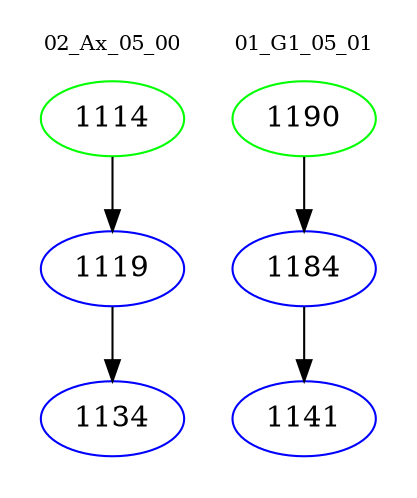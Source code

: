 digraph{
subgraph cluster_0 {
color = white
label = "02_Ax_05_00";
fontsize=10;
T0_1114 [label="1114", color="green"]
T0_1114 -> T0_1119 [color="black"]
T0_1119 [label="1119", color="blue"]
T0_1119 -> T0_1134 [color="black"]
T0_1134 [label="1134", color="blue"]
}
subgraph cluster_1 {
color = white
label = "01_G1_05_01";
fontsize=10;
T1_1190 [label="1190", color="green"]
T1_1190 -> T1_1184 [color="black"]
T1_1184 [label="1184", color="blue"]
T1_1184 -> T1_1141 [color="black"]
T1_1141 [label="1141", color="blue"]
}
}
